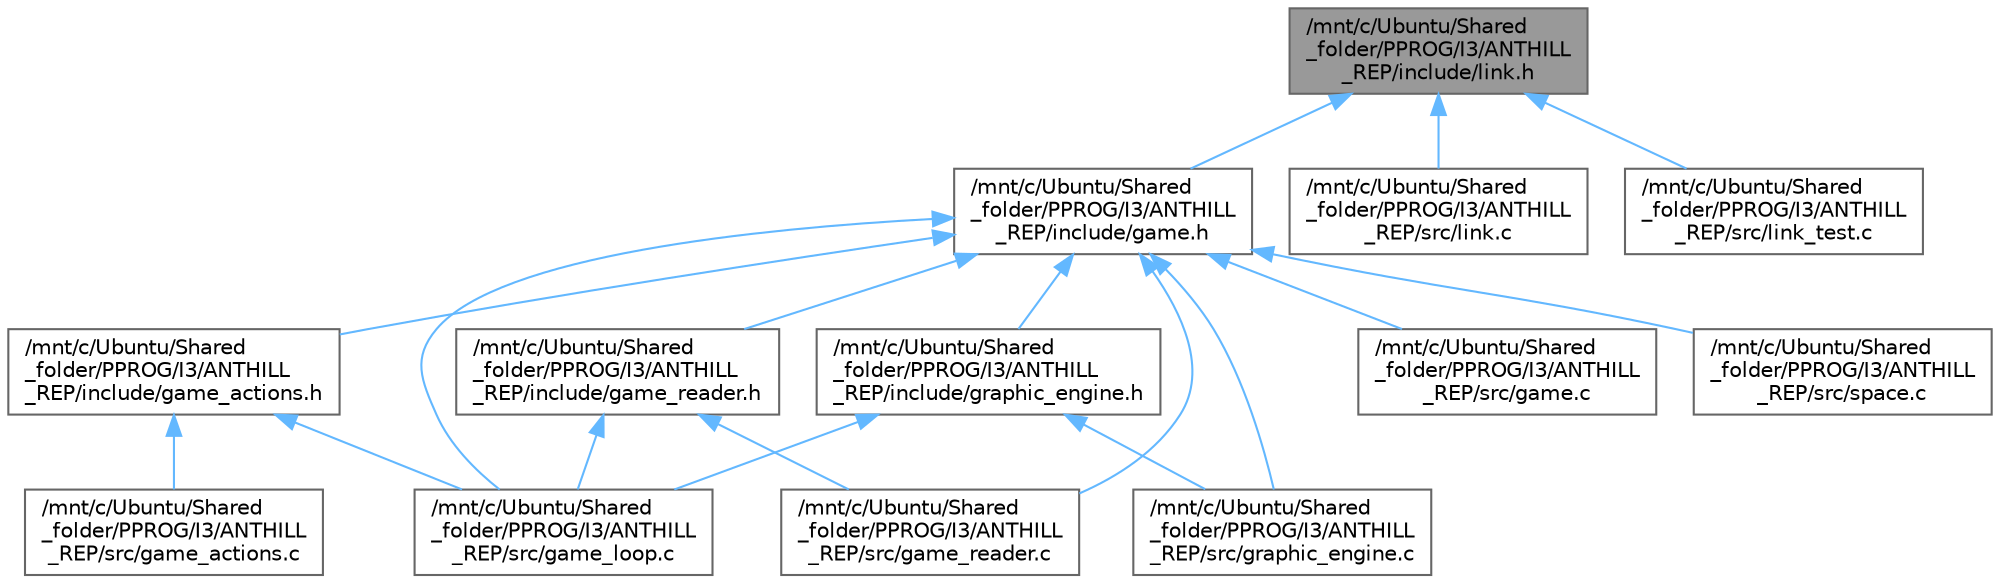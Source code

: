 digraph "/mnt/c/Ubuntu/Shared_folder/PPROG/I3/ANTHILL_REP/include/link.h"
{
 // LATEX_PDF_SIZE
  bgcolor="transparent";
  edge [fontname=Helvetica,fontsize=10,labelfontname=Helvetica,labelfontsize=10];
  node [fontname=Helvetica,fontsize=10,shape=box,height=0.2,width=0.4];
  Node1 [id="Node000001",label="/mnt/c/Ubuntu/Shared\l_folder/PPROG/I3/ANTHILL\l_REP/include/link.h",height=0.2,width=0.4,color="gray40", fillcolor="grey60", style="filled", fontcolor="black",tooltip="It defines the link interface."];
  Node1 -> Node2 [id="edge1_Node000001_Node000002",dir="back",color="steelblue1",style="solid",tooltip=" "];
  Node2 [id="Node000002",label="/mnt/c/Ubuntu/Shared\l_folder/PPROG/I3/ANTHILL\l_REP/include/game.h",height=0.2,width=0.4,color="grey40", fillcolor="white", style="filled",URL="$game_8h.html",tooltip="It defines the game interface."];
  Node2 -> Node3 [id="edge2_Node000002_Node000003",dir="back",color="steelblue1",style="solid",tooltip=" "];
  Node3 [id="Node000003",label="/mnt/c/Ubuntu/Shared\l_folder/PPROG/I3/ANTHILL\l_REP/include/game_actions.h",height=0.2,width=0.4,color="grey40", fillcolor="white", style="filled",URL="$game__actions_8h.html",tooltip="It defines the game update interface."];
  Node3 -> Node4 [id="edge3_Node000003_Node000004",dir="back",color="steelblue1",style="solid",tooltip=" "];
  Node4 [id="Node000004",label="/mnt/c/Ubuntu/Shared\l_folder/PPROG/I3/ANTHILL\l_REP/src/game_actions.c",height=0.2,width=0.4,color="grey40", fillcolor="white", style="filled",URL="$game__actions_8c.html",tooltip="It implements the game update through user actions."];
  Node3 -> Node5 [id="edge4_Node000003_Node000005",dir="back",color="steelblue1",style="solid",tooltip=" "];
  Node5 [id="Node000005",label="/mnt/c/Ubuntu/Shared\l_folder/PPROG/I3/ANTHILL\l_REP/src/game_loop.c",height=0.2,width=0.4,color="grey40", fillcolor="white", style="filled",URL="$game__loop_8c.html",tooltip="It defines the game loop."];
  Node2 -> Node6 [id="edge5_Node000002_Node000006",dir="back",color="steelblue1",style="solid",tooltip=" "];
  Node6 [id="Node000006",label="/mnt/c/Ubuntu/Shared\l_folder/PPROG/I3/ANTHILL\l_REP/include/game_reader.h",height=0.2,width=0.4,color="grey40", fillcolor="white", style="filled",URL="$game__reader_8h.html",tooltip="It implements the creation of the game with the data from a file."];
  Node6 -> Node5 [id="edge6_Node000006_Node000005",dir="back",color="steelblue1",style="solid",tooltip=" "];
  Node6 -> Node7 [id="edge7_Node000006_Node000007",dir="back",color="steelblue1",style="solid",tooltip=" "];
  Node7 [id="Node000007",label="/mnt/c/Ubuntu/Shared\l_folder/PPROG/I3/ANTHILL\l_REP/src/game_reader.c",height=0.2,width=0.4,color="grey40", fillcolor="white", style="filled",URL="$game__reader_8c.html",tooltip=" "];
  Node2 -> Node8 [id="edge8_Node000002_Node000008",dir="back",color="steelblue1",style="solid",tooltip=" "];
  Node8 [id="Node000008",label="/mnt/c/Ubuntu/Shared\l_folder/PPROG/I3/ANTHILL\l_REP/include/graphic_engine.h",height=0.2,width=0.4,color="grey40", fillcolor="white", style="filled",URL="$graphic__engine_8h.html",tooltip="It defines the textual graphic engine interface."];
  Node8 -> Node5 [id="edge9_Node000008_Node000005",dir="back",color="steelblue1",style="solid",tooltip=" "];
  Node8 -> Node9 [id="edge10_Node000008_Node000009",dir="back",color="steelblue1",style="solid",tooltip=" "];
  Node9 [id="Node000009",label="/mnt/c/Ubuntu/Shared\l_folder/PPROG/I3/ANTHILL\l_REP/src/graphic_engine.c",height=0.2,width=0.4,color="grey40", fillcolor="white", style="filled",URL="$graphic__engine_8c.html",tooltip="It implements a textual graphic engine."];
  Node2 -> Node10 [id="edge11_Node000002_Node000010",dir="back",color="steelblue1",style="solid",tooltip=" "];
  Node10 [id="Node000010",label="/mnt/c/Ubuntu/Shared\l_folder/PPROG/I3/ANTHILL\l_REP/src/game.c",height=0.2,width=0.4,color="grey40", fillcolor="white", style="filled",URL="$game_8c.html",tooltip="It implements the game structure."];
  Node2 -> Node5 [id="edge12_Node000002_Node000005",dir="back",color="steelblue1",style="solid",tooltip=" "];
  Node2 -> Node7 [id="edge13_Node000002_Node000007",dir="back",color="steelblue1",style="solid",tooltip=" "];
  Node2 -> Node9 [id="edge14_Node000002_Node000009",dir="back",color="steelblue1",style="solid",tooltip=" "];
  Node2 -> Node11 [id="edge15_Node000002_Node000011",dir="back",color="steelblue1",style="solid",tooltip=" "];
  Node11 [id="Node000011",label="/mnt/c/Ubuntu/Shared\l_folder/PPROG/I3/ANTHILL\l_REP/src/space.c",height=0.2,width=0.4,color="grey40", fillcolor="white", style="filled",URL="$space_8c.html",tooltip="It implements the space module."];
  Node1 -> Node12 [id="edge16_Node000001_Node000012",dir="back",color="steelblue1",style="solid",tooltip=" "];
  Node12 [id="Node000012",label="/mnt/c/Ubuntu/Shared\l_folder/PPROG/I3/ANTHILL\l_REP/src/link.c",height=0.2,width=0.4,color="grey40", fillcolor="white", style="filled",URL="$link_8c.html",tooltip=" "];
  Node1 -> Node13 [id="edge17_Node000001_Node000013",dir="back",color="steelblue1",style="solid",tooltip=" "];
  Node13 [id="Node000013",label="/mnt/c/Ubuntu/Shared\l_folder/PPROG/I3/ANTHILL\l_REP/src/link_test.c",height=0.2,width=0.4,color="grey40", fillcolor="white", style="filled",URL="$link__test_8c.html",tooltip=" "];
}
